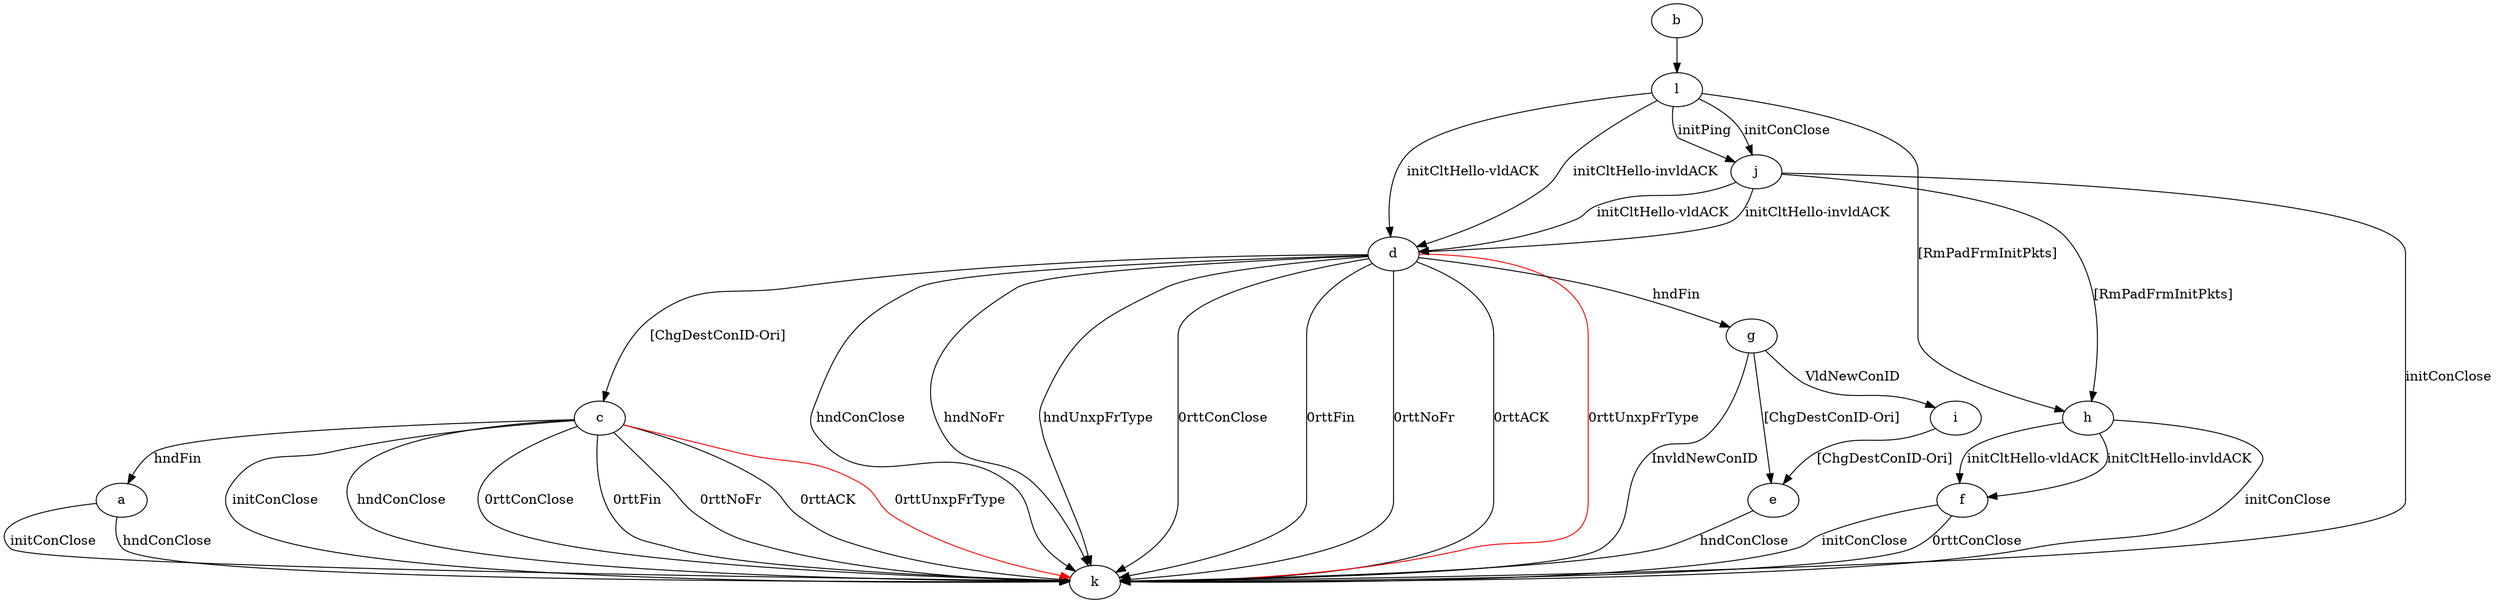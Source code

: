digraph "" {
	a -> k	[key=0,
		label="initConClose "];
	a -> k	[key=1,
		label="hndConClose "];
	b -> l	[key=0];
	c -> a	[key=0,
		label="hndFin "];
	c -> k	[key=0,
		label="initConClose "];
	c -> k	[key=1,
		label="hndConClose "];
	c -> k	[key=2,
		label="0rttConClose "];
	c -> k	[key=3,
		label="0rttFin "];
	c -> k	[key=4,
		label="0rttNoFr "];
	c -> k	[key=5,
		label="0rttACK "];
	c -> k	[key=6,
		color=red,
		label="0rttUnxpFrType "];
	d -> c	[key=0,
		label="[ChgDestConID-Ori] "];
	d -> g	[key=0,
		label="hndFin "];
	d -> k	[key=0,
		label="hndConClose "];
	d -> k	[key=1,
		label="hndNoFr "];
	d -> k	[key=2,
		label="hndUnxpFrType "];
	d -> k	[key=3,
		label="0rttConClose "];
	d -> k	[key=4,
		label="0rttFin "];
	d -> k	[key=5,
		label="0rttNoFr "];
	d -> k	[key=6,
		label="0rttACK "];
	d -> k	[key=7,
		color=red,
		label="0rttUnxpFrType "];
	e -> k	[key=0,
		label="hndConClose "];
	f -> k	[key=0,
		label="initConClose "];
	f -> k	[key=1,
		label="0rttConClose "];
	g -> e	[key=0,
		label="[ChgDestConID-Ori] "];
	g -> i	[key=0,
		label="VldNewConID "];
	g -> k	[key=0,
		label="InvldNewConID "];
	h -> f	[key=0,
		label="initCltHello-vldACK "];
	h -> f	[key=1,
		label="initCltHello-invldACK "];
	h -> k	[key=0,
		label="initConClose "];
	i -> e	[key=0,
		label="[ChgDestConID-Ori] "];
	j -> d	[key=0,
		label="initCltHello-vldACK "];
	j -> d	[key=1,
		label="initCltHello-invldACK "];
	j -> h	[key=0,
		label="[RmPadFrmInitPkts] "];
	j -> k	[key=0,
		label="initConClose "];
	l -> d	[key=0,
		label="initCltHello-vldACK "];
	l -> d	[key=1,
		label="initCltHello-invldACK "];
	l -> h	[key=0,
		label="[RmPadFrmInitPkts] "];
	l -> j	[key=0,
		label="initPing "];
	l -> j	[key=1,
		label="initConClose "];
}
